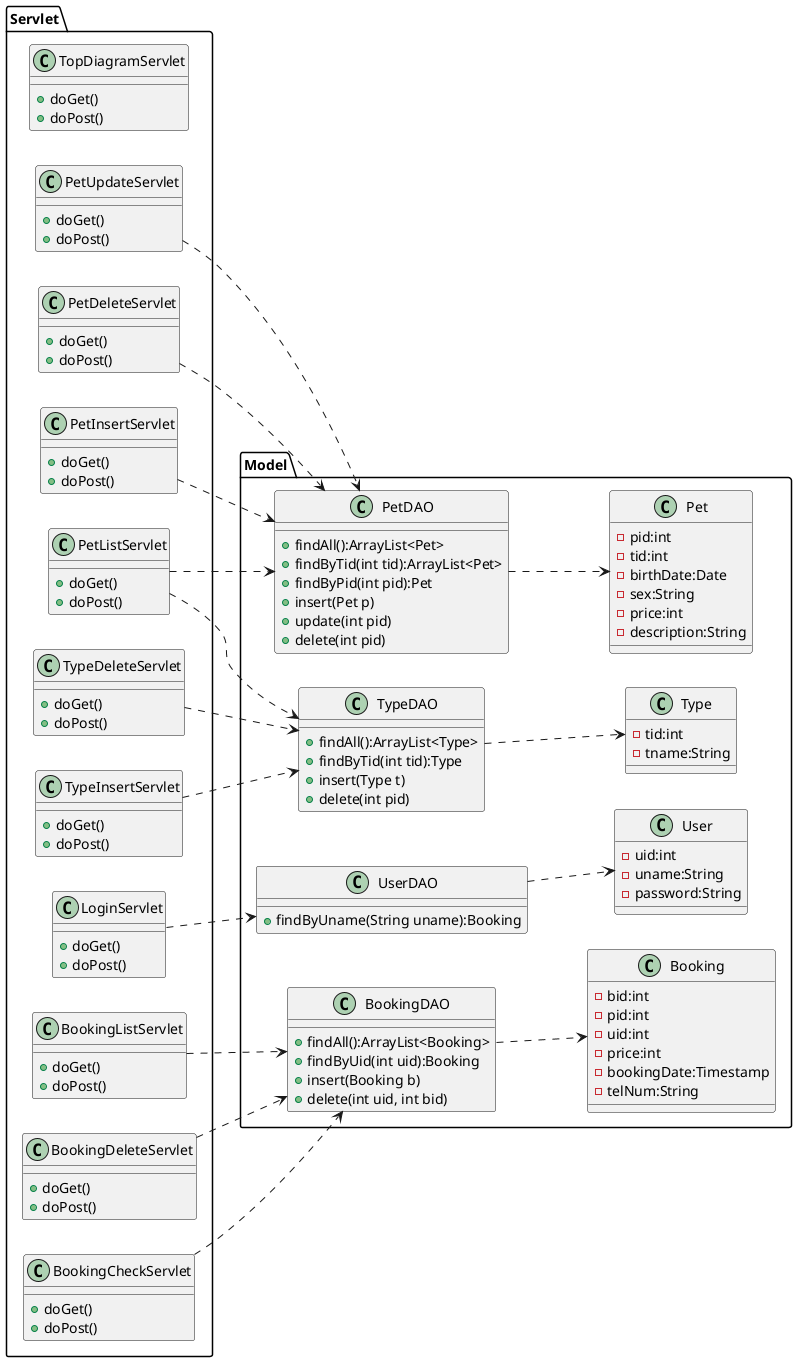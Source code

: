 @startuml
left to right direction

package Model{
	class Pet{
		-pid:int
		-tid:int
		-birthDate:Date
		-sex:String
		-price:int
		-description:String
	}

	class Type{
		-tid:int
		-tname:String
	}

	class User{
		-uid:int
		-uname:String
		-password:String
	}

	class Booking{
		-bid:int
		-pid:int
		-uid:int
		-price:int
		-bookingDate:Timestamp
		-telNum:String
	}

	class PetDAO{
		+findAll():ArrayList<Pet>
		+findByTid(int tid):ArrayList<Pet>
		+findByPid(int pid):Pet
		+insert(Pet p)
		+update(int pid)
		+delete(int pid)
	}

	class TypeDAO{
		+findAll():ArrayList<Type>
		+findByTid(int tid):Type
		+insert(Type t)
		+delete(int pid)
	}

	class UserDAO{
		+findByUname(String uname):Booking
	}

	class BookingDAO{
		+findAll():ArrayList<Booking>
		+findByUid(int uid):Booking
		+insert(Booking b)
		+delete(int uid, int bid)
	}
}

package Servlet{
	class TopDiagramServlet{
		+doGet()
		+doPost()
	}

	class PetListServlet{
		+doGet()
		+doPost()
	}

	class LoginServlet{
		+doGet()
		+doPost()
	}

	class PetInsertServlet{
		+doGet()
		+doPost()
	}

	class PetUpdateServlet{
		+doGet()
		+doPost()
	}

	class PetDeleteServlet{
		+doGet()
		+doPost()
	}

	class TypeInsertServlet{
		+doGet()
		+doPost()
	}

	class TypeDeleteServlet{
		+doGet()
		+doPost()
	}

	class BookingCheckServlet{
		+doGet()
		+doPost()
	}

	class BookingListServlet{
		+doGet()
		+doPost()
	}

	class BookingDeleteServlet{
		+doGet()
		+doPost()
	}
}


PetListServlet..>TypeDAO
TypeInsertServlet..>TypeDAO
TypeDeleteServlet..>TypeDAO
PetListServlet..>PetDAO
PetInsertServlet..>PetDAO
PetUpdateServlet..>PetDAO
PetDeleteServlet..>PetDAO
LoginServlet..>UserDAO
BookingCheckServlet..>BookingDAO
BookingListServlet..>BookingDAO
BookingDeleteServlet..>BookingDAO

BookingDAO..>Booking
PetDAO..>Pet
TypeDAO..>Type
UserDAO..>User
@enduml
